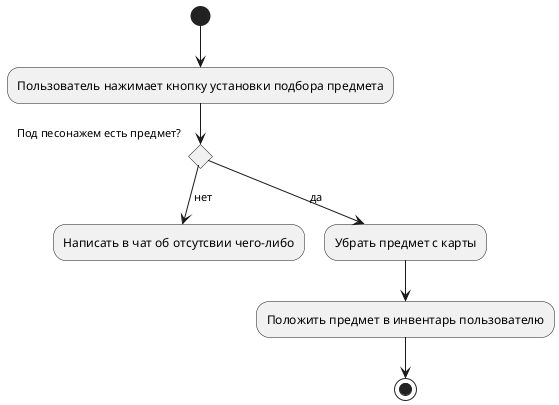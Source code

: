 @startuml
(*) --> "Пользователь нажимает кнопку установки подбора предмета"
if "Под песонажем есть предмет?" then
  -->[нет] "Написать в чат об отсутсвии чего-либо"
else
  -->[да] "Убрать предмет с карты"
  --> "Положить предмет в инвентарь пользователю"
  --> (*)
  endif
@enduml
